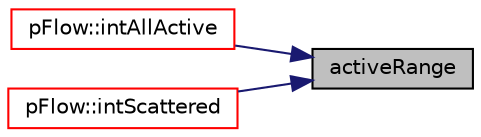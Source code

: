 digraph "activeRange"
{
 // LATEX_PDF_SIZE
  edge [fontname="Helvetica",fontsize="10",labelfontname="Helvetica",labelfontsize="10"];
  node [fontname="Helvetica",fontsize="10",shape=record];
  rankdir="RL";
  Node1 [label="activeRange",height=0.2,width=0.4,color="black", fillcolor="grey75", style="filled", fontcolor="black",tooltip=" "];
  Node1 -> Node2 [dir="back",color="midnightblue",fontsize="10",style="solid",fontname="Helvetica"];
  Node2 [label="pFlow::intAllActive",height=0.2,width=0.4,color="red", fillcolor="white", style="filled",URL="$namespacepFlow.html#ad07d1cb3572f2d482cdf0e9f2868071b",tooltip=" "];
  Node1 -> Node5 [dir="back",color="midnightblue",fontsize="10",style="solid",fontname="Helvetica"];
  Node5 [label="pFlow::intScattered",height=0.2,width=0.4,color="red", fillcolor="white", style="filled",URL="$namespacepFlow.html#a19c4c4ae40e7e332c50f85bcf8fb93d9",tooltip=" "];
}
